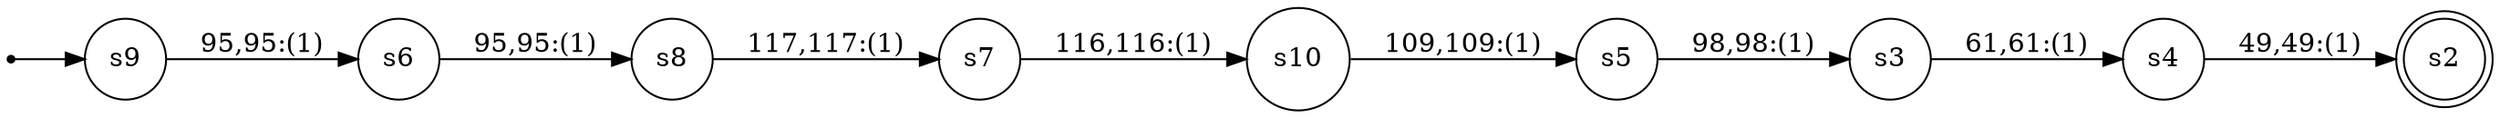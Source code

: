 
      digraph G {
        rankdir=LR;
        init [shape=point];
        node [shape = doublecircle];
        s2
        node [shape = circle];
        init -> s9;
        s10 -> s5 [label = "109,109:(1)"]
        s9 -> s6 [label = "95,95:(1)"]
        s8 -> s7 [label = "117,117:(1)"]
        s7 -> s10 [label = "116,116:(1)"]
        s6 -> s8 [label = "95,95:(1)"]
        s5 -> s3 [label = "98,98:(1)"]
        s4 -> s2 [label = "49,49:(1)"]
        s3 -> s4 [label = "61,61:(1)"]}